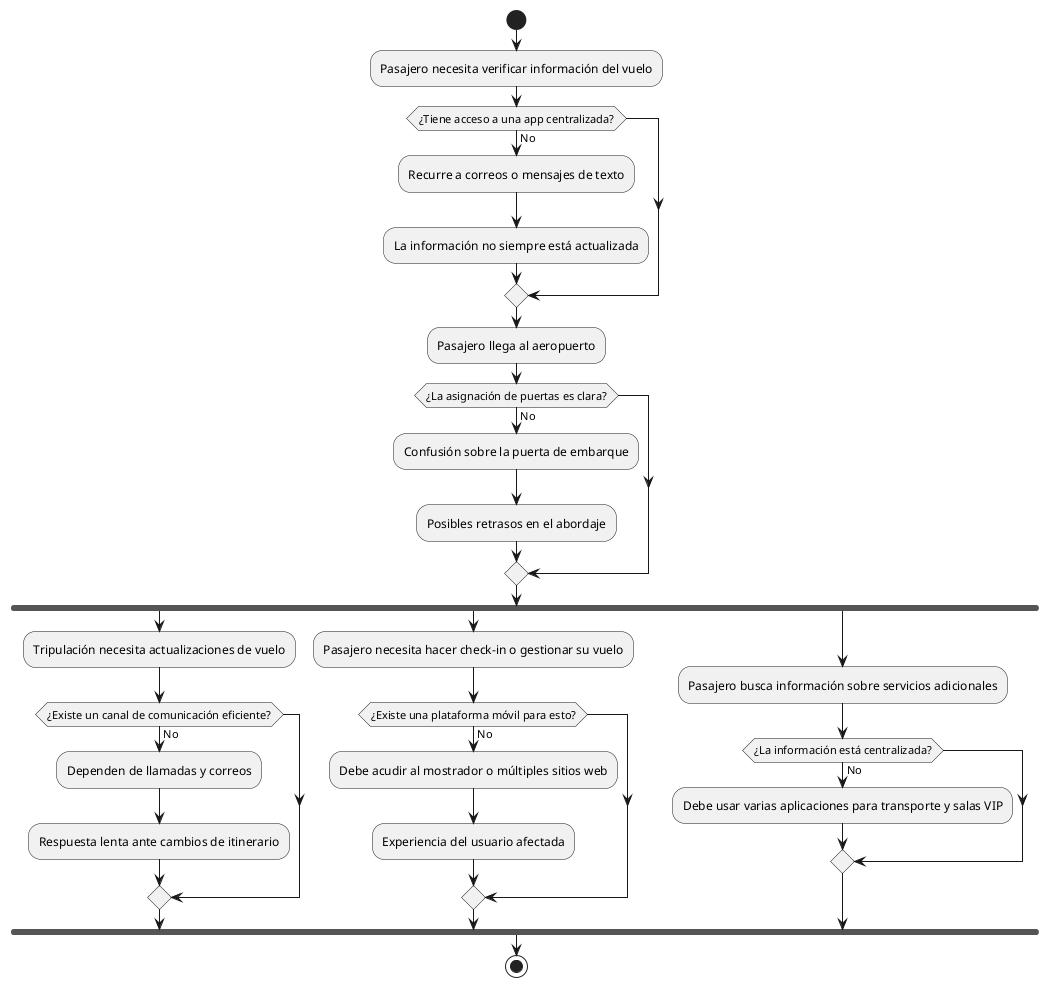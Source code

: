 @startuml
start
:Pasajero necesita verificar información del vuelo;
if (¿Tiene acceso a una app centralizada?) then (No)
    :Recurre a correos o mensajes de texto;
    :La información no siempre está actualizada;
endif

:Pasajero llega al aeropuerto;
if (¿La asignación de puertas es clara?) then (No)
    :Confusión sobre la puerta de embarque;
    :Posibles retrasos en el abordaje;
endif

fork
    :Tripulación necesita actualizaciones de vuelo;
    if (¿Existe un canal de comunicación eficiente?) then (No)
        :Dependen de llamadas y correos;
        :Respuesta lenta ante cambios de itinerario;
    endif
fork again
    :Pasajero necesita hacer check-in o gestionar su vuelo;
    if (¿Existe una plataforma móvil para esto?) then (No)
        :Debe acudir al mostrador o múltiples sitios web;
        :Experiencia del usuario afectada;
    endif
fork again
    :Pasajero busca información sobre servicios adicionales;
    if (¿La información está centralizada?) then (No)
        :Debe usar varias aplicaciones para transporte y salas VIP;
    endif
end fork

stop
@enduml
